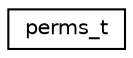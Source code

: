 digraph "Graphical Class Hierarchy"
{
 // INTERACTIVE_SVG=YES
 // LATEX_PDF_SIZE
  edge [fontname="Helvetica",fontsize="10",labelfontname="Helvetica",labelfontsize="10"];
  node [fontname="Helvetica",fontsize="10",shape=record];
  rankdir="LR";
  Node0 [label="perms_t",height=0.2,width=0.4,color="black", fillcolor="white", style="filled",URL="$structperms__t.html",tooltip=" "];
}
